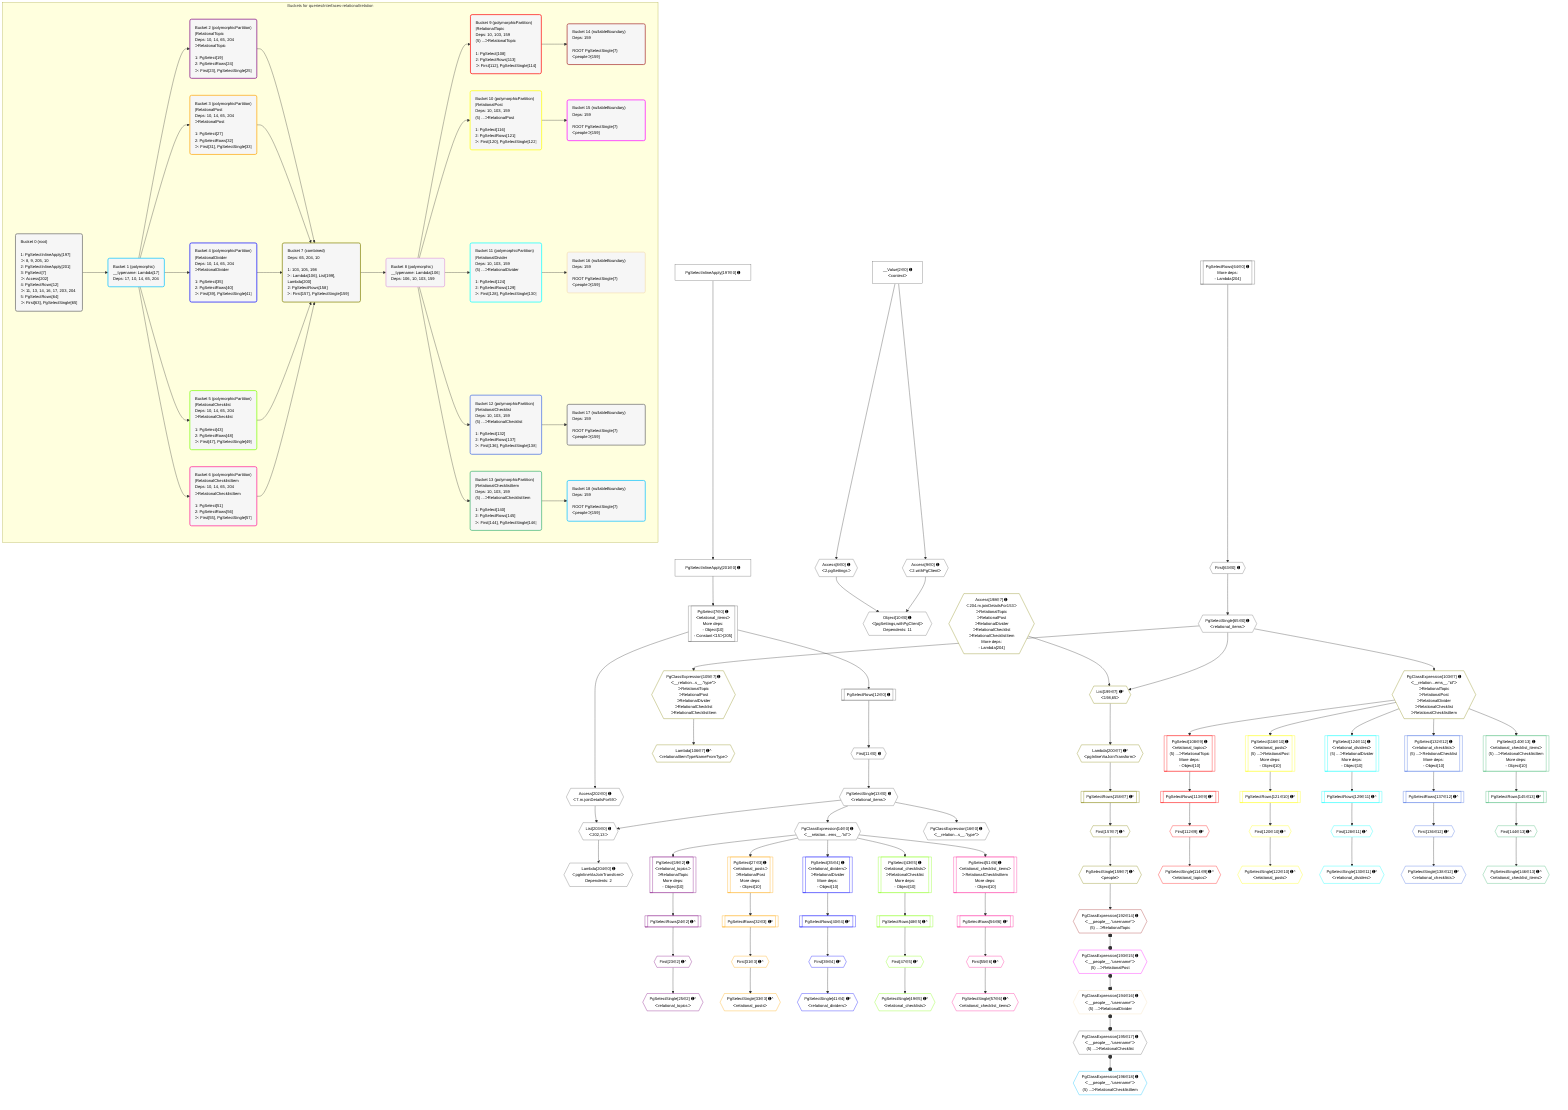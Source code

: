 %%{init: {'themeVariables': { 'fontSize': '12px'}}}%%
graph TD
    classDef path fill:#eee,stroke:#000,color:#000
    classDef plan fill:#fff,stroke-width:1px,color:#000
    classDef itemplan fill:#fff,stroke-width:2px,color:#000
    classDef unbatchedplan fill:#dff,stroke-width:1px,color:#000
    classDef sideeffectplan fill:#fcc,stroke-width:2px,color:#000
    classDef bucket fill:#f6f6f6,color:#000,stroke-width:2px,text-align:left

    subgraph "Buckets for queries/interfaces-relational/relation"
    Bucket0("Bucket 0 (root)<br /><br />1: PgSelectInlineApply[197]<br />ᐳ: 8, 9, 205, 10<br />2: PgSelectInlineApply[201]<br />3: PgSelect[7]<br />ᐳ: Access[202]<br />4: PgSelectRows[12]<br />ᐳ: 11, 13, 14, 16, 17, 203, 204<br />5: PgSelectRows[64]<br />ᐳ: First[63], PgSelectSingle[65]"):::bucket
    Bucket1("Bucket 1 (polymorphic)<br />__typename: Lambda[17]<br />Deps: 17, 10, 14, 65, 204"):::bucket
    Bucket2("Bucket 2 (polymorphicPartition)<br />|RelationalTopic<br />Deps: 10, 14, 65, 204<br />ᐳRelationalTopic<br /><br />1: PgSelect[19]<br />2: PgSelectRows[24]<br />ᐳ: First[23], PgSelectSingle[25]"):::bucket
    Bucket3("Bucket 3 (polymorphicPartition)<br />|RelationalPost<br />Deps: 10, 14, 65, 204<br />ᐳRelationalPost<br /><br />1: PgSelect[27]<br />2: PgSelectRows[32]<br />ᐳ: First[31], PgSelectSingle[33]"):::bucket
    Bucket4("Bucket 4 (polymorphicPartition)<br />|RelationalDivider<br />Deps: 10, 14, 65, 204<br />ᐳRelationalDivider<br /><br />1: PgSelect[35]<br />2: PgSelectRows[40]<br />ᐳ: First[39], PgSelectSingle[41]"):::bucket
    Bucket5("Bucket 5 (polymorphicPartition)<br />|RelationalChecklist<br />Deps: 10, 14, 65, 204<br />ᐳRelationalChecklist<br /><br />1: PgSelect[43]<br />2: PgSelectRows[48]<br />ᐳ: First[47], PgSelectSingle[49]"):::bucket
    Bucket6("Bucket 6 (polymorphicPartition)<br />|RelationalChecklistItem<br />Deps: 10, 14, 65, 204<br />ᐳRelationalChecklistItem<br /><br />1: PgSelect[51]<br />2: PgSelectRows[56]<br />ᐳ: First[55], PgSelectSingle[57]"):::bucket
    Bucket7("Bucket 7 (combined)<br />Deps: 65, 204, 10<br /><br />1: 103, 105, 198<br />ᐳ: Lambda[106], List[199], Lambda[200]<br />2: PgSelectRows[158]<br />ᐳ: First[157], PgSelectSingle[159]"):::bucket
    Bucket8("Bucket 8 (polymorphic)<br />__typename: Lambda[106]<br />Deps: 106, 10, 103, 159"):::bucket
    Bucket9("Bucket 9 (polymorphicPartition)<br />|RelationalTopic<br />Deps: 10, 103, 159<br />(5) ...ᐳRelationalTopic<br /><br />1: PgSelect[108]<br />2: PgSelectRows[113]<br />ᐳ: First[112], PgSelectSingle[114]"):::bucket
    Bucket10("Bucket 10 (polymorphicPartition)<br />|RelationalPost<br />Deps: 10, 103, 159<br />(5) ...ᐳRelationalPost<br /><br />1: PgSelect[116]<br />2: PgSelectRows[121]<br />ᐳ: First[120], PgSelectSingle[122]"):::bucket
    Bucket11("Bucket 11 (polymorphicPartition)<br />|RelationalDivider<br />Deps: 10, 103, 159<br />(5) ...ᐳRelationalDivider<br /><br />1: PgSelect[124]<br />2: PgSelectRows[129]<br />ᐳ: First[128], PgSelectSingle[130]"):::bucket
    Bucket12("Bucket 12 (polymorphicPartition)<br />|RelationalChecklist<br />Deps: 10, 103, 159<br />(5) ...ᐳRelationalChecklist<br /><br />1: PgSelect[132]<br />2: PgSelectRows[137]<br />ᐳ: First[136], PgSelectSingle[138]"):::bucket
    Bucket13("Bucket 13 (polymorphicPartition)<br />|RelationalChecklistItem<br />Deps: 10, 103, 159<br />(5) ...ᐳRelationalChecklistItem<br /><br />1: PgSelect[140]<br />2: PgSelectRows[145]<br />ᐳ: First[144], PgSelectSingle[146]"):::bucket
    Bucket14("Bucket 14 (nullableBoundary)<br />Deps: 159<br /><br />ROOT PgSelectSingle{7}ᐸpeopleᐳ[159]"):::bucket
    Bucket15("Bucket 15 (nullableBoundary)<br />Deps: 159<br /><br />ROOT PgSelectSingle{7}ᐸpeopleᐳ[159]"):::bucket
    Bucket16("Bucket 16 (nullableBoundary)<br />Deps: 159<br /><br />ROOT PgSelectSingle{7}ᐸpeopleᐳ[159]"):::bucket
    Bucket17("Bucket 17 (nullableBoundary)<br />Deps: 159<br /><br />ROOT PgSelectSingle{7}ᐸpeopleᐳ[159]"):::bucket
    Bucket18("Bucket 18 (nullableBoundary)<br />Deps: 159<br /><br />ROOT PgSelectSingle{7}ᐸpeopleᐳ[159]"):::bucket
    end
    Bucket0 --> Bucket1
    Bucket1 --> Bucket2 & Bucket3 & Bucket4 & Bucket5 & Bucket6
    Bucket2 --> Bucket7
    Bucket3 --> Bucket7
    Bucket4 --> Bucket7
    Bucket5 --> Bucket7
    Bucket6 --> Bucket7
    Bucket7 --> Bucket8
    Bucket8 --> Bucket9 & Bucket10 & Bucket11 & Bucket12 & Bucket13
    Bucket9 --> Bucket14
    Bucket10 --> Bucket15
    Bucket11 --> Bucket16
    Bucket12 --> Bucket17
    Bucket13 --> Bucket18

    %% plan dependencies
    PgSelect7[["PgSelect[7∈0] ➊<br />ᐸrelational_itemsᐳ<br />More deps:<br />- Object[10]<br />- Constantᐸ15ᐳ[205]"]]:::plan
    PgSelectInlineApply201["PgSelectInlineApply[201∈0] ➊"]:::plan
    PgSelectInlineApply201 --> PgSelect7
    Object10{{"Object[10∈0] ➊<br />ᐸ{pgSettings,withPgClient}ᐳ<br />Dependents: 11"}}:::plan
    Access8{{"Access[8∈0] ➊<br />ᐸ2.pgSettingsᐳ"}}:::plan
    Access9{{"Access[9∈0] ➊<br />ᐸ2.withPgClientᐳ"}}:::plan
    Access8 & Access9 --> Object10
    List203{{"List[203∈0] ➊<br />ᐸ202,13ᐳ"}}:::plan
    Access202{{"Access[202∈0] ➊<br />ᐸ7.m.joinDetailsFor59ᐳ"}}:::plan
    PgSelectSingle13{{"PgSelectSingle[13∈0] ➊<br />ᐸrelational_itemsᐳ"}}:::plan
    Access202 & PgSelectSingle13 --> List203
    __Value2["__Value[2∈0] ➊<br />ᐸcontextᐳ"]:::plan
    __Value2 --> Access8
    __Value2 --> Access9
    First11{{"First[11∈0] ➊"}}:::plan
    PgSelectRows12[["PgSelectRows[12∈0] ➊"]]:::plan
    PgSelectRows12 --> First11
    PgSelect7 --> PgSelectRows12
    First11 --> PgSelectSingle13
    PgClassExpression14{{"PgClassExpression[14∈0] ➊<br />ᐸ__relation...ems__.”id”ᐳ"}}:::plan
    PgSelectSingle13 --> PgClassExpression14
    PgClassExpression16{{"PgClassExpression[16∈0] ➊<br />ᐸ__relation...s__.”type”ᐳ"}}:::plan
    PgSelectSingle13 --> PgClassExpression16
    First63{{"First[63∈0] ➊"}}:::plan
    PgSelectRows64[["PgSelectRows[64∈0] ➊<br />More deps:<br />- Lambda[204]"]]:::plan
    PgSelectRows64 --> First63
    PgSelectSingle65{{"PgSelectSingle[65∈0] ➊<br />ᐸrelational_itemsᐳ"}}:::plan
    First63 --> PgSelectSingle65
    PgSelectInlineApply197["PgSelectInlineApply[197∈0] ➊"]:::plan
    PgSelectInlineApply197 --> PgSelectInlineApply201
    PgSelect7 --> Access202
    Lambda204{{"Lambda[204∈0] ➊<br />ᐸpgInlineViaJoinTransformᐳ<br />Dependents: 2"}}:::plan
    List203 --> Lambda204
    PgSelect19[["PgSelect[19∈2] ➊<br />ᐸrelational_topicsᐳ<br />ᐳRelationalTopic<br />More deps:<br />- Object[10]"]]:::plan
    PgClassExpression14 --> PgSelect19
    First23{{"First[23∈2] ➊^"}}:::plan
    PgSelectRows24[["PgSelectRows[24∈2] ➊^"]]:::plan
    PgSelectRows24 --> First23
    PgSelect19 --> PgSelectRows24
    PgSelectSingle25{{"PgSelectSingle[25∈2] ➊^<br />ᐸrelational_topicsᐳ"}}:::plan
    First23 --> PgSelectSingle25
    PgSelect27[["PgSelect[27∈3] ➊<br />ᐸrelational_postsᐳ<br />ᐳRelationalPost<br />More deps:<br />- Object[10]"]]:::plan
    PgClassExpression14 --> PgSelect27
    First31{{"First[31∈3] ➊^"}}:::plan
    PgSelectRows32[["PgSelectRows[32∈3] ➊^"]]:::plan
    PgSelectRows32 --> First31
    PgSelect27 --> PgSelectRows32
    PgSelectSingle33{{"PgSelectSingle[33∈3] ➊^<br />ᐸrelational_postsᐳ"}}:::plan
    First31 --> PgSelectSingle33
    PgSelect35[["PgSelect[35∈4] ➊<br />ᐸrelational_dividersᐳ<br />ᐳRelationalDivider<br />More deps:<br />- Object[10]"]]:::plan
    PgClassExpression14 --> PgSelect35
    First39{{"First[39∈4] ➊^"}}:::plan
    PgSelectRows40[["PgSelectRows[40∈4] ➊^"]]:::plan
    PgSelectRows40 --> First39
    PgSelect35 --> PgSelectRows40
    PgSelectSingle41{{"PgSelectSingle[41∈4] ➊^<br />ᐸrelational_dividersᐳ"}}:::plan
    First39 --> PgSelectSingle41
    PgSelect43[["PgSelect[43∈5] ➊<br />ᐸrelational_checklistsᐳ<br />ᐳRelationalChecklist<br />More deps:<br />- Object[10]"]]:::plan
    PgClassExpression14 --> PgSelect43
    First47{{"First[47∈5] ➊^"}}:::plan
    PgSelectRows48[["PgSelectRows[48∈5] ➊^"]]:::plan
    PgSelectRows48 --> First47
    PgSelect43 --> PgSelectRows48
    PgSelectSingle49{{"PgSelectSingle[49∈5] ➊^<br />ᐸrelational_checklistsᐳ"}}:::plan
    First47 --> PgSelectSingle49
    PgSelect51[["PgSelect[51∈6] ➊<br />ᐸrelational_checklist_itemsᐳ<br />ᐳRelationalChecklistItem<br />More deps:<br />- Object[10]"]]:::plan
    PgClassExpression14 --> PgSelect51
    First55{{"First[55∈6] ➊^"}}:::plan
    PgSelectRows56[["PgSelectRows[56∈6] ➊^"]]:::plan
    PgSelectRows56 --> First55
    PgSelect51 --> PgSelectRows56
    PgSelectSingle57{{"PgSelectSingle[57∈6] ➊^<br />ᐸrelational_checklist_itemsᐳ"}}:::plan
    First55 --> PgSelectSingle57
    List199{{"List[199∈7] ➊^<br />ᐸ198,65ᐳ"}}:::plan
    Access198{{"Access[198∈7] ➊<br />ᐸ204.m.joinDetailsFor153ᐳ<br />ᐳRelationalTopic<br />ᐳRelationalPost<br />ᐳRelationalDivider<br />ᐳRelationalChecklist<br />ᐳRelationalChecklistItem<br />More deps:<br />- Lambda[204]"}}:::plan
    Access198 & PgSelectSingle65 --> List199
    PgClassExpression103{{"PgClassExpression[103∈7] ➊<br />ᐸ__relation...ems__.”id”ᐳ<br />ᐳRelationalTopic<br />ᐳRelationalPost<br />ᐳRelationalDivider<br />ᐳRelationalChecklist<br />ᐳRelationalChecklistItem"}}:::plan
    PgSelectSingle65 --> PgClassExpression103
    PgClassExpression105{{"PgClassExpression[105∈7] ➊<br />ᐸ__relation...s__.”type”ᐳ<br />ᐳRelationalTopic<br />ᐳRelationalPost<br />ᐳRelationalDivider<br />ᐳRelationalChecklist<br />ᐳRelationalChecklistItem"}}:::plan
    PgSelectSingle65 --> PgClassExpression105
    Lambda106{{"Lambda[106∈7] ➊^<br />ᐸrelationalItemTypeNameFromTypeᐳ"}}:::plan
    PgClassExpression105 --> Lambda106
    First157{{"First[157∈7] ➊^"}}:::plan
    PgSelectRows158[["PgSelectRows[158∈7] ➊^"]]:::plan
    PgSelectRows158 --> First157
    Lambda200{{"Lambda[200∈7] ➊^<br />ᐸpgInlineViaJoinTransformᐳ"}}:::plan
    Lambda200 --> PgSelectRows158
    PgSelectSingle159{{"PgSelectSingle[159∈7] ➊^<br />ᐸpeopleᐳ"}}:::plan
    First157 --> PgSelectSingle159
    List199 --> Lambda200
    PgSelect108[["PgSelect[108∈9] ➊<br />ᐸrelational_topicsᐳ<br />(5) ...ᐳRelationalTopic<br />More deps:<br />- Object[10]"]]:::plan
    PgClassExpression103 --> PgSelect108
    First112{{"First[112∈9] ➊^"}}:::plan
    PgSelectRows113[["PgSelectRows[113∈9] ➊^"]]:::plan
    PgSelectRows113 --> First112
    PgSelect108 --> PgSelectRows113
    PgSelectSingle114{{"PgSelectSingle[114∈9] ➊^<br />ᐸrelational_topicsᐳ"}}:::plan
    First112 --> PgSelectSingle114
    PgSelect116[["PgSelect[116∈10] ➊<br />ᐸrelational_postsᐳ<br />(5) ...ᐳRelationalPost<br />More deps:<br />- Object[10]"]]:::plan
    PgClassExpression103 --> PgSelect116
    First120{{"First[120∈10] ➊^"}}:::plan
    PgSelectRows121[["PgSelectRows[121∈10] ➊^"]]:::plan
    PgSelectRows121 --> First120
    PgSelect116 --> PgSelectRows121
    PgSelectSingle122{{"PgSelectSingle[122∈10] ➊^<br />ᐸrelational_postsᐳ"}}:::plan
    First120 --> PgSelectSingle122
    PgSelect124[["PgSelect[124∈11] ➊<br />ᐸrelational_dividersᐳ<br />(5) ...ᐳRelationalDivider<br />More deps:<br />- Object[10]"]]:::plan
    PgClassExpression103 --> PgSelect124
    First128{{"First[128∈11] ➊^"}}:::plan
    PgSelectRows129[["PgSelectRows[129∈11] ➊^"]]:::plan
    PgSelectRows129 --> First128
    PgSelect124 --> PgSelectRows129
    PgSelectSingle130{{"PgSelectSingle[130∈11] ➊^<br />ᐸrelational_dividersᐳ"}}:::plan
    First128 --> PgSelectSingle130
    PgSelect132[["PgSelect[132∈12] ➊<br />ᐸrelational_checklistsᐳ<br />(5) ...ᐳRelationalChecklist<br />More deps:<br />- Object[10]"]]:::plan
    PgClassExpression103 --> PgSelect132
    First136{{"First[136∈12] ➊^"}}:::plan
    PgSelectRows137[["PgSelectRows[137∈12] ➊^"]]:::plan
    PgSelectRows137 --> First136
    PgSelect132 --> PgSelectRows137
    PgSelectSingle138{{"PgSelectSingle[138∈12] ➊^<br />ᐸrelational_checklistsᐳ"}}:::plan
    First136 --> PgSelectSingle138
    PgSelect140[["PgSelect[140∈13] ➊<br />ᐸrelational_checklist_itemsᐳ<br />(5) ...ᐳRelationalChecklistItem<br />More deps:<br />- Object[10]"]]:::plan
    PgClassExpression103 --> PgSelect140
    First144{{"First[144∈13] ➊^"}}:::plan
    PgSelectRows145[["PgSelectRows[145∈13] ➊^"]]:::plan
    PgSelectRows145 --> First144
    PgSelect140 --> PgSelectRows145
    PgSelectSingle146{{"PgSelectSingle[146∈13] ➊^<br />ᐸrelational_checklist_itemsᐳ"}}:::plan
    First144 --> PgSelectSingle146
    PgClassExpression192{{"PgClassExpression[192∈14] ➊<br />ᐸ__people__.”username”ᐳ<br />(5) ...ᐳRelationalTopic"}}:::plan
    PgSelectSingle159 --> PgClassExpression192
    PgClassExpression193{{"PgClassExpression[193∈15] ➊<br />ᐸ__people__.”username”ᐳ<br />(5) ...ᐳRelationalPost"}}:::plan
    PgClassExpression192 o--o PgClassExpression193
    PgClassExpression194{{"PgClassExpression[194∈16] ➊<br />ᐸ__people__.”username”ᐳ<br />(5) ...ᐳRelationalDivider"}}:::plan
    PgClassExpression193 o--o PgClassExpression194
    PgClassExpression195{{"PgClassExpression[195∈17] ➊<br />ᐸ__people__.”username”ᐳ<br />(5) ...ᐳRelationalChecklist"}}:::plan
    PgClassExpression194 o--o PgClassExpression195
    PgClassExpression196{{"PgClassExpression[196∈18] ➊<br />ᐸ__people__.”username”ᐳ<br />(5) ...ᐳRelationalChecklistItem"}}:::plan
    PgClassExpression195 o--o PgClassExpression196

    %% define steps
    classDef bucket0 stroke:#696969
    class Bucket0,__Value2,PgSelect7,Access8,Access9,Object10,First11,PgSelectRows12,PgSelectSingle13,PgClassExpression14,PgClassExpression16,First63,PgSelectRows64,PgSelectSingle65,PgSelectInlineApply197,PgSelectInlineApply201,Access202,List203,Lambda204 bucket0
    classDef bucket1 stroke:#00bfff
    class Bucket1 bucket1
    classDef bucket2 stroke:#7f007f
    class Bucket2,PgSelect19,First23,PgSelectRows24,PgSelectSingle25 bucket2
    classDef bucket3 stroke:#ffa500
    class Bucket3,PgSelect27,First31,PgSelectRows32,PgSelectSingle33 bucket3
    classDef bucket4 stroke:#0000ff
    class Bucket4,PgSelect35,First39,PgSelectRows40,PgSelectSingle41 bucket4
    classDef bucket5 stroke:#7fff00
    class Bucket5,PgSelect43,First47,PgSelectRows48,PgSelectSingle49 bucket5
    classDef bucket6 stroke:#ff1493
    class Bucket6,PgSelect51,First55,PgSelectRows56,PgSelectSingle57 bucket6
    classDef bucket7 stroke:#808000
    class Bucket7,PgClassExpression103,PgClassExpression105,Lambda106,First157,PgSelectRows158,PgSelectSingle159,Access198,List199,Lambda200 bucket7
    classDef bucket8 stroke:#dda0dd
    class Bucket8 bucket8
    classDef bucket9 stroke:#ff0000
    class Bucket9,PgSelect108,First112,PgSelectRows113,PgSelectSingle114 bucket9
    classDef bucket10 stroke:#ffff00
    class Bucket10,PgSelect116,First120,PgSelectRows121,PgSelectSingle122 bucket10
    classDef bucket11 stroke:#00ffff
    class Bucket11,PgSelect124,First128,PgSelectRows129,PgSelectSingle130 bucket11
    classDef bucket12 stroke:#4169e1
    class Bucket12,PgSelect132,First136,PgSelectRows137,PgSelectSingle138 bucket12
    classDef bucket13 stroke:#3cb371
    class Bucket13,PgSelect140,First144,PgSelectRows145,PgSelectSingle146 bucket13
    classDef bucket14 stroke:#a52a2a
    class Bucket14,PgClassExpression192 bucket14
    classDef bucket15 stroke:#ff00ff
    class Bucket15,PgClassExpression193 bucket15
    classDef bucket16 stroke:#f5deb3
    class Bucket16,PgClassExpression194 bucket16
    classDef bucket17 stroke:#696969
    class Bucket17,PgClassExpression195 bucket17
    classDef bucket18 stroke:#00bfff
    class Bucket18,PgClassExpression196 bucket18